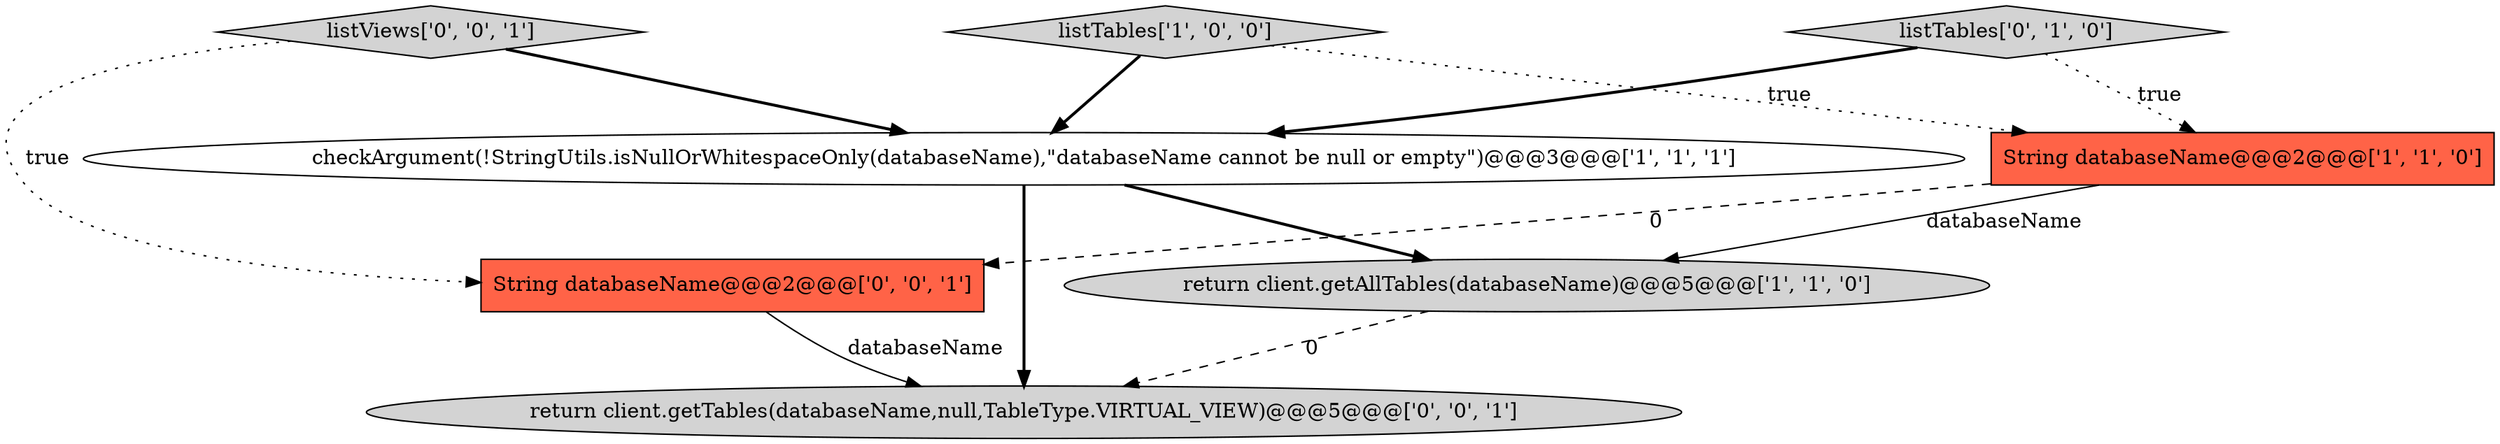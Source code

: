 digraph {
5 [style = filled, label = "String databaseName@@@2@@@['0', '0', '1']", fillcolor = tomato, shape = box image = "AAA0AAABBB3BBB"];
1 [style = filled, label = "checkArgument(!StringUtils.isNullOrWhitespaceOnly(databaseName),\"databaseName cannot be null or empty\")@@@3@@@['1', '1', '1']", fillcolor = white, shape = ellipse image = "AAA0AAABBB1BBB"];
6 [style = filled, label = "return client.getTables(databaseName,null,TableType.VIRTUAL_VIEW)@@@5@@@['0', '0', '1']", fillcolor = lightgray, shape = ellipse image = "AAA0AAABBB3BBB"];
7 [style = filled, label = "listViews['0', '0', '1']", fillcolor = lightgray, shape = diamond image = "AAA0AAABBB3BBB"];
4 [style = filled, label = "listTables['0', '1', '0']", fillcolor = lightgray, shape = diamond image = "AAA0AAABBB2BBB"];
0 [style = filled, label = "String databaseName@@@2@@@['1', '1', '0']", fillcolor = tomato, shape = box image = "AAA0AAABBB1BBB"];
3 [style = filled, label = "listTables['1', '0', '0']", fillcolor = lightgray, shape = diamond image = "AAA0AAABBB1BBB"];
2 [style = filled, label = "return client.getAllTables(databaseName)@@@5@@@['1', '1', '0']", fillcolor = lightgray, shape = ellipse image = "AAA0AAABBB1BBB"];
7->5 [style = dotted, label="true"];
0->2 [style = solid, label="databaseName"];
4->1 [style = bold, label=""];
1->2 [style = bold, label=""];
1->6 [style = bold, label=""];
7->1 [style = bold, label=""];
5->6 [style = solid, label="databaseName"];
3->1 [style = bold, label=""];
0->5 [style = dashed, label="0"];
4->0 [style = dotted, label="true"];
3->0 [style = dotted, label="true"];
2->6 [style = dashed, label="0"];
}
